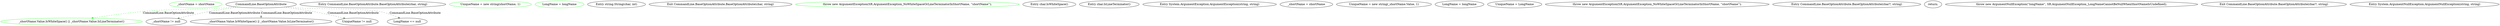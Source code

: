 digraph  {
d1 [cluster="CommandLine.BaseOptionAttribute.BaseOptionAttribute(char, string)", color=green, community=0, label="_shortName = shortName", prediction=0, span="51-51"];
d25 [label="CommandLine.BaseOptionAttribute", span=""];
d0 [cluster="CommandLine.BaseOptionAttribute.BaseOptionAttribute(char, string)", label="Entry CommandLine.BaseOptionAttribute.BaseOptionAttribute(char, string)", span="49-49"];
d2 [cluster="CommandLine.BaseOptionAttribute.BaseOptionAttribute(char, string)", color=green, community=0, label="_shortName.Value.IsWhiteSpace() || _shortName.Value.IsLineTerminator()", prediction=1, span="52-52"];
d4 [cluster="CommandLine.BaseOptionAttribute.BaseOptionAttribute(char, string)", color=green, community=0, label="UniqueName = new string(shortName, 1)", prediction=2, span="56-56"];
d5 [cluster="CommandLine.BaseOptionAttribute.BaseOptionAttribute(char, string)", color=green, community=0, label="LongName = longName", prediction=3, span="57-57"];
d10 [cluster="string.String(char, int)", label="Entry string.String(char, int)", span="0-0"];
d6 [cluster="CommandLine.BaseOptionAttribute.BaseOptionAttribute(char, string)", label="Exit CommandLine.BaseOptionAttribute.BaseOptionAttribute(char, string)", span="49-49"];
d3 [cluster="CommandLine.BaseOptionAttribute.BaseOptionAttribute(char, string)", color=green, community=0, label="throw new ArgumentException(SR.ArgumentException_NoWhiteSpaceOrLineTerminatorInShortName, ''shortName'');", prediction=4, span="54-54"];
d7 [cluster="char.IsWhiteSpace()", label="Entry char.IsWhiteSpace()", span="60-60"];
d8 [cluster="char.IsLineTerminator()", label="Entry char.IsLineTerminator()", span="77-77"];
d9 [cluster="System.ArgumentException.ArgumentException(string, string)", label="Entry System.ArgumentException.ArgumentException(string, string)", span="0-0"];
d12 [cluster="CommandLine.BaseOptionAttribute.BaseOptionAttribute(char?, string)", label="_shortName = shortName", span="68-68"];
d13 [cluster="CommandLine.BaseOptionAttribute.BaseOptionAttribute(char?, string)", label="_shortName != null", span="69-69"];
d14 [cluster="CommandLine.BaseOptionAttribute.BaseOptionAttribute(char?, string)", label="_shortName.Value.IsWhiteSpace() || _shortName.Value.IsLineTerminator()", span="71-71"];
d16 [cluster="CommandLine.BaseOptionAttribute.BaseOptionAttribute(char?, string)", label="UniqueName = new string(_shortName.Value, 1)", span="75-75"];
d17 [cluster="CommandLine.BaseOptionAttribute.BaseOptionAttribute(char?, string)", label="LongName = longName", span="77-77"];
d18 [cluster="CommandLine.BaseOptionAttribute.BaseOptionAttribute(char?, string)", label="UniqueName != null", span="78-78"];
d20 [cluster="CommandLine.BaseOptionAttribute.BaseOptionAttribute(char?, string)", label="LongName == null", span="82-82"];
d22 [cluster="CommandLine.BaseOptionAttribute.BaseOptionAttribute(char?, string)", label="UniqueName = LongName", span="86-86"];
d15 [cluster="CommandLine.BaseOptionAttribute.BaseOptionAttribute(char?, string)", label="throw new ArgumentException(SR.ArgumentException_NoWhiteSpaceOrLineTerminatorInShortName, ''shortName'');", span="73-73"];
d11 [cluster="CommandLine.BaseOptionAttribute.BaseOptionAttribute(char?, string)", label="Entry CommandLine.BaseOptionAttribute.BaseOptionAttribute(char?, string)", span="66-66"];
d19 [cluster="CommandLine.BaseOptionAttribute.BaseOptionAttribute(char?, string)", label="return;", span="80-80"];
d21 [cluster="CommandLine.BaseOptionAttribute.BaseOptionAttribute(char?, string)", label="throw new ArgumentNullException(''longName'', SR.ArgumentNullException_LongNameCannotBeNullWhenShortNameIsUndefined);", span="84-84"];
d23 [cluster="CommandLine.BaseOptionAttribute.BaseOptionAttribute(char?, string)", label="Exit CommandLine.BaseOptionAttribute.BaseOptionAttribute(char?, string)", span="66-66"];
d24 [cluster="System.ArgumentNullException.ArgumentNullException(string, string)", label="Entry System.ArgumentNullException.ArgumentNullException(string, string)", span="0-0"];
d25 -> d2  [color=green, key=1, label="CommandLine.BaseOptionAttribute", style=dashed];
d25 -> d13  [color=darkseagreen4, key=1, label="CommandLine.BaseOptionAttribute", style=dashed];
d25 -> d14  [color=darkseagreen4, key=1, label="CommandLine.BaseOptionAttribute", style=dashed];
d25 -> d18  [color=darkseagreen4, key=1, label="CommandLine.BaseOptionAttribute", style=dashed];
d25 -> d20  [color=darkseagreen4, key=1, label="CommandLine.BaseOptionAttribute", style=dashed];
}
